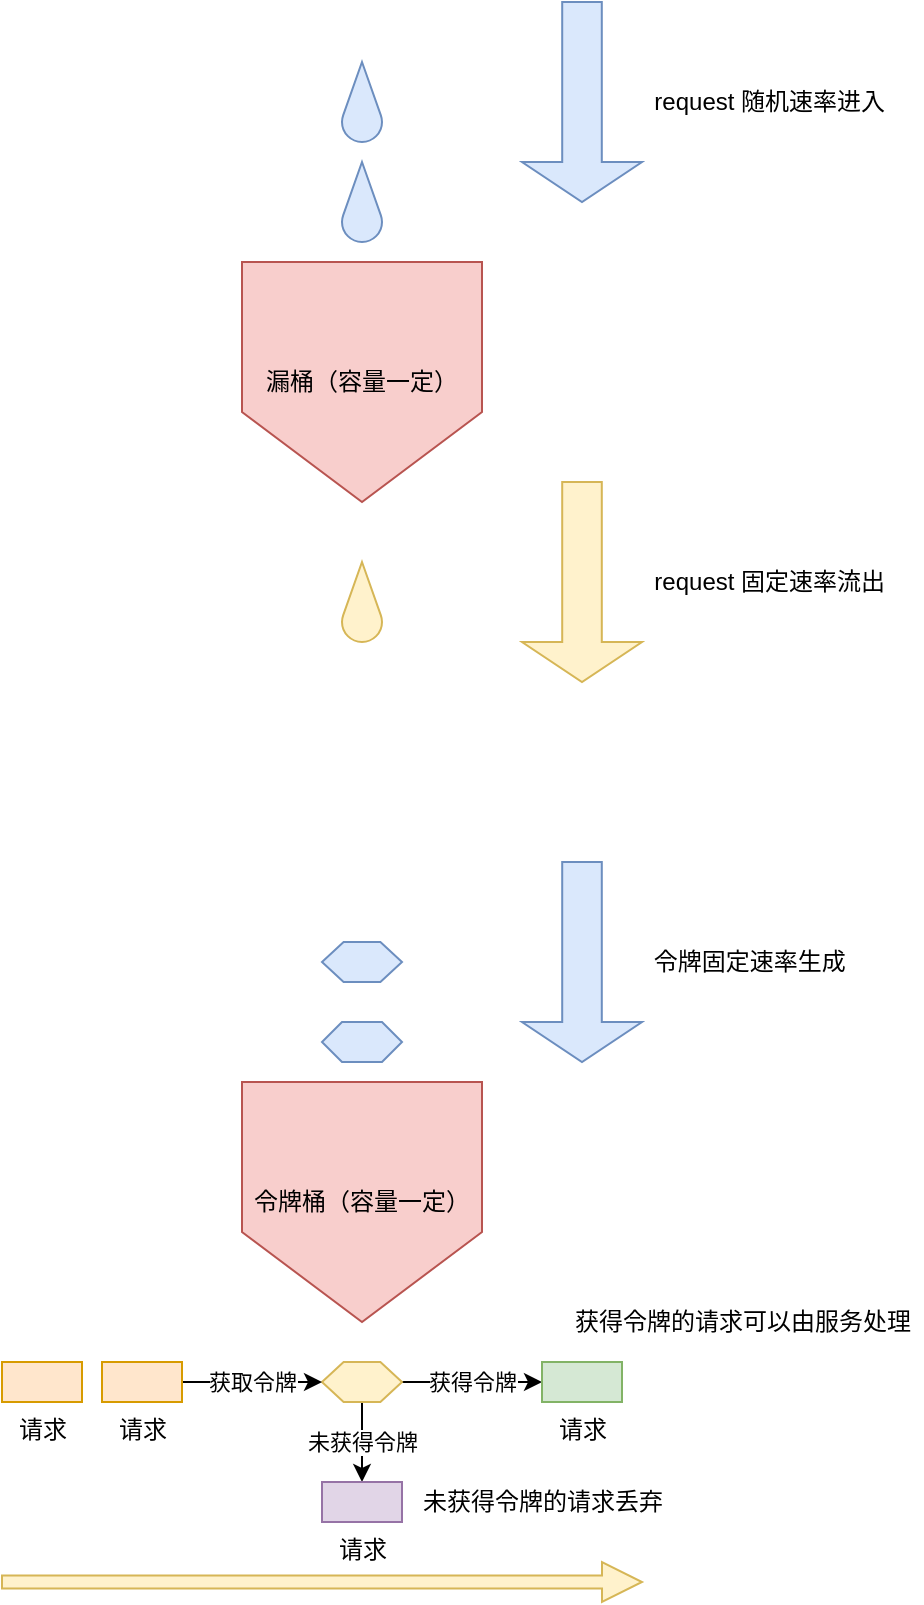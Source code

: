 <mxfile version="14.6.0" type="github"><diagram id="MvgmMicMm3Qo9Lu6UEQC" name="Page-1"><mxGraphModel dx="1422" dy="762" grid="1" gridSize="10" guides="1" tooltips="1" connect="1" arrows="1" fold="1" page="1" pageScale="1" pageWidth="827" pageHeight="1169" math="0" shadow="0"><root><mxCell id="0"/><mxCell id="1" parent="0"/><mxCell id="9q8e_wHPs-LYmVvl5BDw-1" value="漏桶（容量一定）" style="shape=offPageConnector;whiteSpace=wrap;html=1;fillColor=#f8cecc;strokeColor=#b85450;" vertex="1" parent="1"><mxGeometry x="320" y="280" width="120" height="120" as="geometry"/></mxCell><mxCell id="9q8e_wHPs-LYmVvl5BDw-3" value="&amp;nbsp; &amp;nbsp; &amp;nbsp; &amp;nbsp; &amp;nbsp; &amp;nbsp; &amp;nbsp; &amp;nbsp; &amp;nbsp; &amp;nbsp; &amp;nbsp; &amp;nbsp; &amp;nbsp; &amp;nbsp; &amp;nbsp; &amp;nbsp; &amp;nbsp; &amp;nbsp; &amp;nbsp; &amp;nbsp; &amp;nbsp; &amp;nbsp; &amp;nbsp; &amp;nbsp; &amp;nbsp; &amp;nbsp; &amp;nbsp; &amp;nbsp; request 随机速率进入" style="html=1;shadow=0;dashed=0;align=center;verticalAlign=middle;shape=mxgraph.arrows2.arrow;dy=0.67;dx=20;notch=0;direction=south;fillColor=#dae8fc;strokeColor=#6c8ebf;" vertex="1" parent="1"><mxGeometry x="460" y="150" width="60" height="100" as="geometry"/></mxCell><mxCell id="9q8e_wHPs-LYmVvl5BDw-4" value="" style="verticalLabelPosition=bottom;verticalAlign=top;html=1;shape=mxgraph.basic.drop;fillColor=#dae8fc;strokeColor=#6c8ebf;" vertex="1" parent="1"><mxGeometry x="370" y="180" width="20" height="40" as="geometry"/></mxCell><mxCell id="9q8e_wHPs-LYmVvl5BDw-5" value="" style="verticalLabelPosition=bottom;verticalAlign=top;html=1;shape=mxgraph.basic.drop;fillColor=#dae8fc;strokeColor=#6c8ebf;" vertex="1" parent="1"><mxGeometry x="370" y="230" width="20" height="40" as="geometry"/></mxCell><mxCell id="9q8e_wHPs-LYmVvl5BDw-6" value="" style="verticalLabelPosition=bottom;verticalAlign=top;html=1;shape=mxgraph.basic.drop;fillColor=#fff2cc;strokeColor=#d6b656;" vertex="1" parent="1"><mxGeometry x="370" y="430" width="20" height="40" as="geometry"/></mxCell><mxCell id="9q8e_wHPs-LYmVvl5BDw-7" value="&amp;nbsp; &amp;nbsp; &amp;nbsp; &amp;nbsp; &amp;nbsp; &amp;nbsp; &amp;nbsp; &amp;nbsp; &amp;nbsp; &amp;nbsp; &amp;nbsp; &amp;nbsp; &amp;nbsp; &amp;nbsp; &amp;nbsp; &amp;nbsp; &amp;nbsp; &amp;nbsp; &amp;nbsp; &amp;nbsp; &amp;nbsp; &amp;nbsp; &amp;nbsp; &amp;nbsp; &amp;nbsp; &amp;nbsp; &amp;nbsp; &amp;nbsp; request 固定速率流出" style="html=1;shadow=0;dashed=0;align=center;verticalAlign=middle;shape=mxgraph.arrows2.arrow;dy=0.67;dx=20;notch=0;direction=south;fillColor=#fff2cc;strokeColor=#d6b656;" vertex="1" parent="1"><mxGeometry x="460" y="390" width="60" height="100" as="geometry"/></mxCell><mxCell id="9q8e_wHPs-LYmVvl5BDw-9" value="令牌桶（容量一定）" style="shape=offPageConnector;whiteSpace=wrap;html=1;fillColor=#f8cecc;strokeColor=#b85450;" vertex="1" parent="1"><mxGeometry x="320" y="690" width="120" height="120" as="geometry"/></mxCell><mxCell id="9q8e_wHPs-LYmVvl5BDw-10" value="&amp;nbsp; &amp;nbsp; &amp;nbsp; &amp;nbsp; &amp;nbsp; &amp;nbsp; &amp;nbsp; &amp;nbsp; &amp;nbsp; &amp;nbsp; &amp;nbsp; &amp;nbsp; &amp;nbsp; &amp;nbsp; &amp;nbsp; &amp;nbsp; &amp;nbsp; &amp;nbsp; &amp;nbsp; &amp;nbsp; &amp;nbsp; &amp;nbsp; &amp;nbsp; &amp;nbsp; &amp;nbsp; 令牌固定速率生成" style="html=1;shadow=0;dashed=0;align=center;verticalAlign=middle;shape=mxgraph.arrows2.arrow;dy=0.67;dx=20;notch=0;direction=south;fillColor=#dae8fc;strokeColor=#6c8ebf;" vertex="1" parent="1"><mxGeometry x="460" y="580" width="60" height="100" as="geometry"/></mxCell><mxCell id="9q8e_wHPs-LYmVvl5BDw-15" value="" style="verticalLabelPosition=bottom;verticalAlign=top;html=1;shape=hexagon;perimeter=hexagonPerimeter2;arcSize=6;size=0.27;fillColor=#dae8fc;strokeColor=#6c8ebf;" vertex="1" parent="1"><mxGeometry x="360" y="620" width="40" height="20" as="geometry"/></mxCell><mxCell id="9q8e_wHPs-LYmVvl5BDw-16" value="" style="verticalLabelPosition=bottom;verticalAlign=top;html=1;shape=hexagon;perimeter=hexagonPerimeter2;arcSize=6;size=0.25;fillColor=#dae8fc;strokeColor=#6c8ebf;" vertex="1" parent="1"><mxGeometry x="360" y="660" width="40" height="20" as="geometry"/></mxCell><mxCell id="9q8e_wHPs-LYmVvl5BDw-25" value="获得令牌" style="edgeStyle=orthogonalEdgeStyle;rounded=0;orthogonalLoop=1;jettySize=auto;html=1;" edge="1" parent="1" source="9q8e_wHPs-LYmVvl5BDw-17" target="9q8e_wHPs-LYmVvl5BDw-24"><mxGeometry relative="1" as="geometry"/></mxCell><mxCell id="9q8e_wHPs-LYmVvl5BDw-29" value="未获得令牌" style="edgeStyle=orthogonalEdgeStyle;rounded=0;orthogonalLoop=1;jettySize=auto;html=1;" edge="1" parent="1" source="9q8e_wHPs-LYmVvl5BDw-17" target="9q8e_wHPs-LYmVvl5BDw-28"><mxGeometry relative="1" as="geometry"/></mxCell><mxCell id="9q8e_wHPs-LYmVvl5BDw-17" value="" style="verticalLabelPosition=bottom;verticalAlign=top;html=1;shape=hexagon;perimeter=hexagonPerimeter2;arcSize=6;size=0.27;fillColor=#fff2cc;strokeColor=#d6b656;" vertex="1" parent="1"><mxGeometry x="360" y="830" width="40" height="20" as="geometry"/></mxCell><mxCell id="9q8e_wHPs-LYmVvl5BDw-19" value="" style="html=1;shadow=0;dashed=0;align=center;verticalAlign=middle;shape=mxgraph.arrows2.arrow;dy=0.67;dx=20;notch=0;direction=east;fillColor=#fff2cc;strokeColor=#d6b656;" vertex="1" parent="1"><mxGeometry x="200" y="930" width="320" height="20" as="geometry"/></mxCell><mxCell id="9q8e_wHPs-LYmVvl5BDw-20" value="请求" style="verticalLabelPosition=bottom;verticalAlign=top;html=1;shape=mxgraph.basic.rect;fillColor2=none;strokeWidth=1;size=20;indent=5;fillColor=#ffe6cc;strokeColor=#d79b00;" vertex="1" parent="1"><mxGeometry x="200" y="830" width="40" height="20" as="geometry"/></mxCell><mxCell id="9q8e_wHPs-LYmVvl5BDw-22" value="获取令牌" style="edgeStyle=orthogonalEdgeStyle;rounded=0;orthogonalLoop=1;jettySize=auto;html=1;" edge="1" parent="1" source="9q8e_wHPs-LYmVvl5BDw-21" target="9q8e_wHPs-LYmVvl5BDw-17"><mxGeometry relative="1" as="geometry"/></mxCell><mxCell id="9q8e_wHPs-LYmVvl5BDw-21" value="请求" style="verticalLabelPosition=bottom;verticalAlign=top;html=1;shape=mxgraph.basic.rect;fillColor2=none;strokeWidth=1;size=20;indent=5;fillColor=#ffe6cc;strokeColor=#d79b00;" vertex="1" parent="1"><mxGeometry x="250" y="830" width="40" height="20" as="geometry"/></mxCell><mxCell id="9q8e_wHPs-LYmVvl5BDw-24" value="请求" style="verticalLabelPosition=bottom;verticalAlign=top;html=1;shape=mxgraph.basic.rect;fillColor2=none;strokeWidth=1;size=20;indent=5;fillColor=#d5e8d4;strokeColor=#82b366;" vertex="1" parent="1"><mxGeometry x="470" y="830" width="40" height="20" as="geometry"/></mxCell><mxCell id="9q8e_wHPs-LYmVvl5BDw-26" value="获得令牌的请求可以由服务处理" style="text;html=1;align=center;verticalAlign=middle;resizable=0;points=[];autosize=1;strokeColor=none;" vertex="1" parent="1"><mxGeometry x="480" y="800" width="180" height="20" as="geometry"/></mxCell><mxCell id="9q8e_wHPs-LYmVvl5BDw-28" value="请求" style="verticalLabelPosition=bottom;verticalAlign=top;html=1;shape=mxgraph.basic.rect;fillColor2=none;strokeWidth=1;size=20;indent=5;fillColor=#e1d5e7;strokeColor=#9673a6;" vertex="1" parent="1"><mxGeometry x="360" y="890" width="40" height="20" as="geometry"/></mxCell><mxCell id="9q8e_wHPs-LYmVvl5BDw-30" value="未获得令牌的请求丢弃" style="text;html=1;align=center;verticalAlign=middle;resizable=0;points=[];autosize=1;strokeColor=none;" vertex="1" parent="1"><mxGeometry x="400" y="890" width="140" height="20" as="geometry"/></mxCell></root></mxGraphModel></diagram></mxfile>